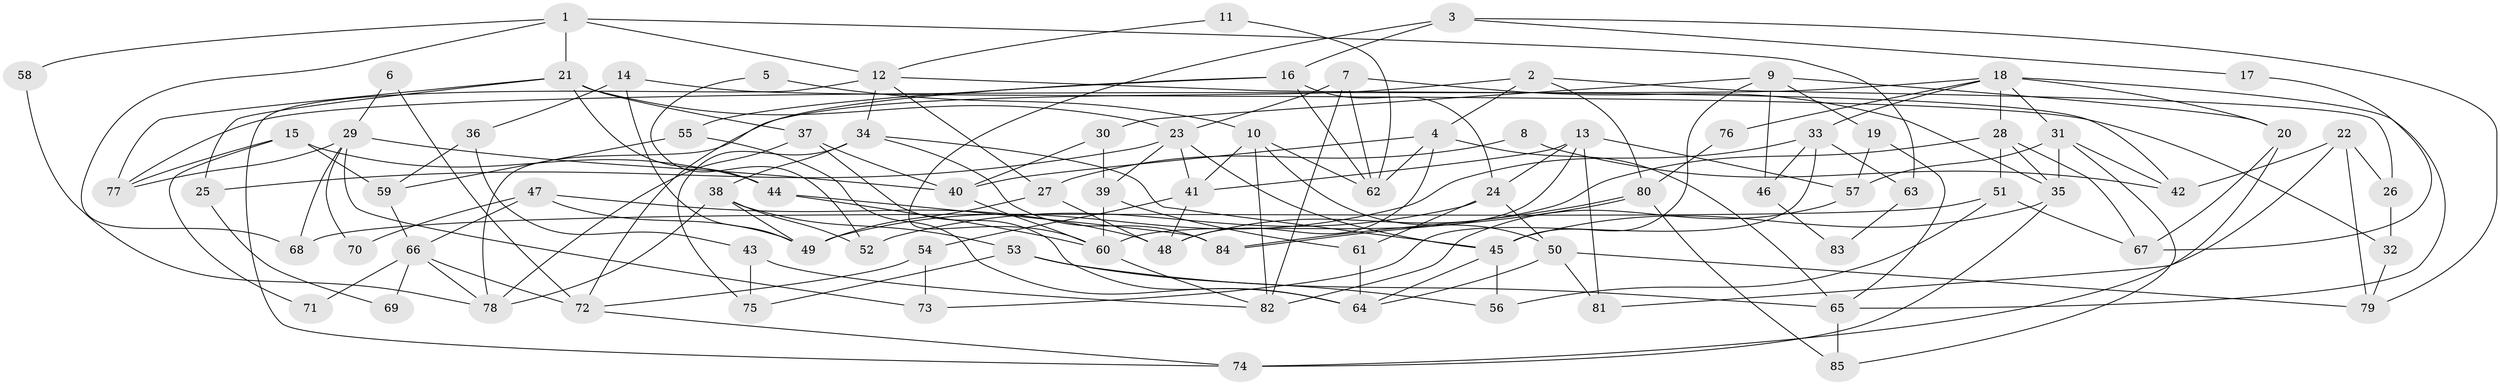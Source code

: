 // coarse degree distribution, {8: 0.11627906976744186, 9: 0.06976744186046512, 5: 0.09302325581395349, 10: 0.023255813953488372, 2: 0.11627906976744186, 4: 0.23255813953488372, 7: 0.06976744186046512, 14: 0.023255813953488372, 3: 0.23255813953488372, 12: 0.023255813953488372}
// Generated by graph-tools (version 1.1) at 2025/51/03/04/25 22:51:08]
// undirected, 85 vertices, 170 edges
graph export_dot {
  node [color=gray90,style=filled];
  1;
  2;
  3;
  4;
  5;
  6;
  7;
  8;
  9;
  10;
  11;
  12;
  13;
  14;
  15;
  16;
  17;
  18;
  19;
  20;
  21;
  22;
  23;
  24;
  25;
  26;
  27;
  28;
  29;
  30;
  31;
  32;
  33;
  34;
  35;
  36;
  37;
  38;
  39;
  40;
  41;
  42;
  43;
  44;
  45;
  46;
  47;
  48;
  49;
  50;
  51;
  52;
  53;
  54;
  55;
  56;
  57;
  58;
  59;
  60;
  61;
  62;
  63;
  64;
  65;
  66;
  67;
  68;
  69;
  70;
  71;
  72;
  73;
  74;
  75;
  76;
  77;
  78;
  79;
  80;
  81;
  82;
  83;
  84;
  85;
  1 -- 68;
  1 -- 21;
  1 -- 12;
  1 -- 58;
  1 -- 63;
  2 -- 78;
  2 -- 4;
  2 -- 26;
  2 -- 80;
  3 -- 79;
  3 -- 60;
  3 -- 16;
  3 -- 17;
  4 -- 62;
  4 -- 65;
  4 -- 40;
  4 -- 48;
  5 -- 52;
  5 -- 10;
  6 -- 72;
  6 -- 29;
  7 -- 23;
  7 -- 82;
  7 -- 35;
  7 -- 62;
  8 -- 42;
  8 -- 27;
  9 -- 20;
  9 -- 45;
  9 -- 19;
  9 -- 30;
  9 -- 46;
  10 -- 50;
  10 -- 41;
  10 -- 62;
  10 -- 82;
  11 -- 12;
  11 -- 62;
  12 -- 74;
  12 -- 27;
  12 -- 34;
  12 -- 42;
  13 -- 60;
  13 -- 24;
  13 -- 41;
  13 -- 57;
  13 -- 81;
  14 -- 49;
  14 -- 32;
  14 -- 36;
  15 -- 77;
  15 -- 44;
  15 -- 59;
  15 -- 71;
  16 -- 62;
  16 -- 24;
  16 -- 55;
  16 -- 72;
  17 -- 67;
  18 -- 28;
  18 -- 31;
  18 -- 20;
  18 -- 33;
  18 -- 65;
  18 -- 76;
  18 -- 77;
  19 -- 57;
  19 -- 65;
  20 -- 67;
  20 -- 74;
  21 -- 37;
  21 -- 23;
  21 -- 25;
  21 -- 44;
  21 -- 77;
  22 -- 42;
  22 -- 81;
  22 -- 26;
  22 -- 79;
  23 -- 41;
  23 -- 45;
  23 -- 25;
  23 -- 39;
  24 -- 61;
  24 -- 50;
  24 -- 52;
  25 -- 69;
  26 -- 32;
  27 -- 49;
  27 -- 48;
  28 -- 48;
  28 -- 35;
  28 -- 51;
  28 -- 67;
  29 -- 77;
  29 -- 40;
  29 -- 68;
  29 -- 70;
  29 -- 73;
  30 -- 40;
  30 -- 39;
  31 -- 35;
  31 -- 85;
  31 -- 42;
  31 -- 57;
  32 -- 79;
  33 -- 49;
  33 -- 46;
  33 -- 63;
  33 -- 73;
  34 -- 84;
  34 -- 38;
  34 -- 45;
  34 -- 75;
  35 -- 74;
  35 -- 45;
  36 -- 43;
  36 -- 59;
  37 -- 64;
  37 -- 40;
  37 -- 78;
  38 -- 78;
  38 -- 49;
  38 -- 52;
  38 -- 53;
  39 -- 60;
  39 -- 61;
  40 -- 60;
  41 -- 48;
  41 -- 54;
  43 -- 75;
  43 -- 82;
  44 -- 60;
  44 -- 84;
  45 -- 56;
  45 -- 64;
  46 -- 83;
  47 -- 48;
  47 -- 66;
  47 -- 49;
  47 -- 70;
  50 -- 64;
  50 -- 79;
  50 -- 81;
  51 -- 56;
  51 -- 67;
  51 -- 68;
  53 -- 65;
  53 -- 56;
  53 -- 75;
  54 -- 73;
  54 -- 72;
  55 -- 59;
  55 -- 64;
  57 -- 82;
  58 -- 78;
  59 -- 66;
  60 -- 82;
  61 -- 64;
  63 -- 83;
  65 -- 85;
  66 -- 72;
  66 -- 69;
  66 -- 71;
  66 -- 78;
  72 -- 74;
  76 -- 80;
  80 -- 84;
  80 -- 84;
  80 -- 85;
}
